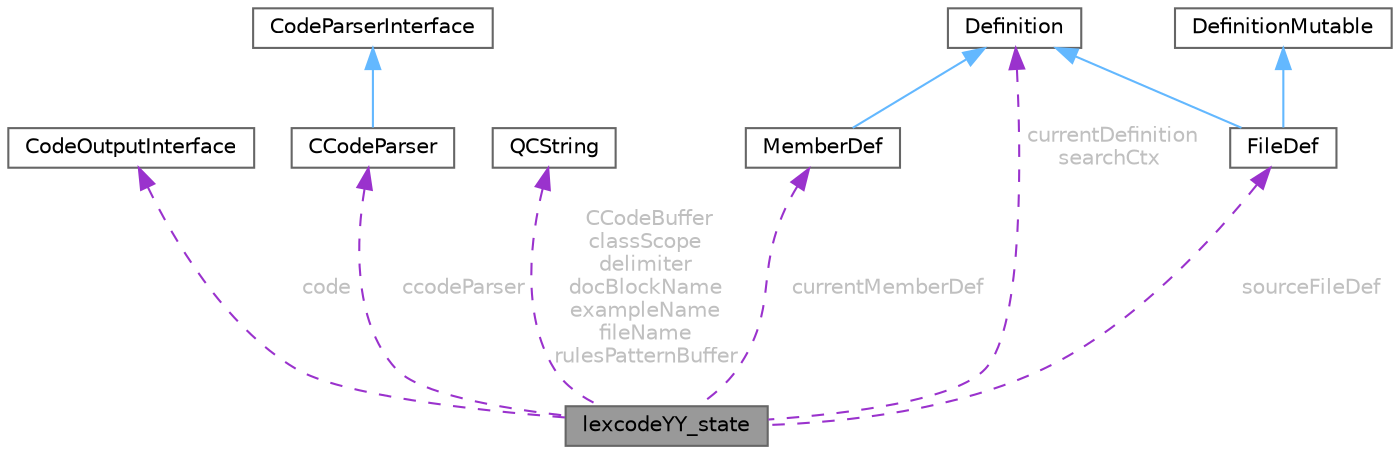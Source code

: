 digraph "lexcodeYY_state"
{
 // INTERACTIVE_SVG=YES
 // LATEX_PDF_SIZE
  bgcolor="transparent";
  edge [fontname=Helvetica,fontsize=10,labelfontname=Helvetica,labelfontsize=10];
  node [fontname=Helvetica,fontsize=10,shape=box,height=0.2,width=0.4];
  Node1 [label="lexcodeYY_state",height=0.2,width=0.4,color="gray40", fillcolor="grey60", style="filled", fontcolor="black",tooltip=" "];
  Node2 -> Node1 [dir="back",color="darkorchid3",style="dashed",label=" code",fontcolor="grey" ];
  Node2 [label="CodeOutputInterface",height=0.2,width=0.4,color="gray40", fillcolor="white", style="filled",URL="$d5/d9c/class_code_output_interface.html",tooltip="Output interface for code parser."];
  Node3 -> Node1 [dir="back",color="darkorchid3",style="dashed",label=" ccodeParser",fontcolor="grey" ];
  Node3 [label="CCodeParser",height=0.2,width=0.4,color="gray40", fillcolor="white", style="filled",URL="$d0/d53/class_c_code_parser.html",tooltip=" "];
  Node4 -> Node3 [dir="back",color="steelblue1",style="solid"];
  Node4 [label="CodeParserInterface",height=0.2,width=0.4,color="gray40", fillcolor="white", style="filled",URL="$d4/d65/class_code_parser_interface.html",tooltip="Abstract interface for code parsers."];
  Node5 -> Node1 [dir="back",color="darkorchid3",style="dashed",label=" CCodeBuffer\nclassScope\ndelimiter\ndocBlockName\nexampleName\nfileName\nrulesPatternBuffer",fontcolor="grey" ];
  Node5 [label="QCString",height=0.2,width=0.4,color="gray40", fillcolor="white", style="filled",URL="$d9/d45/class_q_c_string.html",tooltip="This is an alternative implementation of QCString."];
  Node6 -> Node1 [dir="back",color="darkorchid3",style="dashed",label=" currentDefinition\nsearchCtx",fontcolor="grey" ];
  Node6 [label="Definition",height=0.2,width=0.4,color="gray40", fillcolor="white", style="filled",URL="$d5/dcc/class_definition.html",tooltip="The common base class of all entity definitions found in the sources."];
  Node7 -> Node1 [dir="back",color="darkorchid3",style="dashed",label=" sourceFileDef",fontcolor="grey" ];
  Node7 [label="FileDef",height=0.2,width=0.4,color="gray40", fillcolor="white", style="filled",URL="$de/db0/class_file_def.html",tooltip="A model of a file symbol."];
  Node8 -> Node7 [dir="back",color="steelblue1",style="solid"];
  Node8 [label="DefinitionMutable",height=0.2,width=0.4,color="gray40", fillcolor="white", style="filled",URL="$d0/d46/class_definition_mutable.html",tooltip=" "];
  Node6 -> Node7 [dir="back",color="steelblue1",style="solid"];
  Node9 -> Node1 [dir="back",color="darkorchid3",style="dashed",label=" currentMemberDef",fontcolor="grey" ];
  Node9 [label="MemberDef",height=0.2,width=0.4,color="gray40", fillcolor="white", style="filled",URL="$da/d09/class_member_def.html",tooltip="A model of a class/file/namespace member symbol."];
  Node6 -> Node9 [dir="back",color="steelblue1",style="solid"];
}
